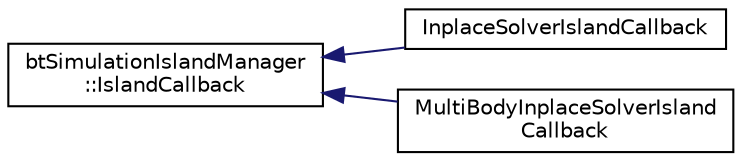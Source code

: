 digraph "Graphical Class Hierarchy"
{
  edge [fontname="Helvetica",fontsize="10",labelfontname="Helvetica",labelfontsize="10"];
  node [fontname="Helvetica",fontsize="10",shape=record];
  rankdir="LR";
  Node1 [label="btSimulationIslandManager\l::IslandCallback",height=0.2,width=0.4,color="black", fillcolor="white", style="filled",URL="$structbt_simulation_island_manager_1_1_island_callback.html"];
  Node1 -> Node2 [dir="back",color="midnightblue",fontsize="10",style="solid",fontname="Helvetica"];
  Node2 [label="InplaceSolverIslandCallback",height=0.2,width=0.4,color="black", fillcolor="white", style="filled",URL="$struct_inplace_solver_island_callback.html"];
  Node1 -> Node3 [dir="back",color="midnightblue",fontsize="10",style="solid",fontname="Helvetica"];
  Node3 [label="MultiBodyInplaceSolverIsland\lCallback",height=0.2,width=0.4,color="black", fillcolor="white", style="filled",URL="$struct_multi_body_inplace_solver_island_callback.html"];
}
